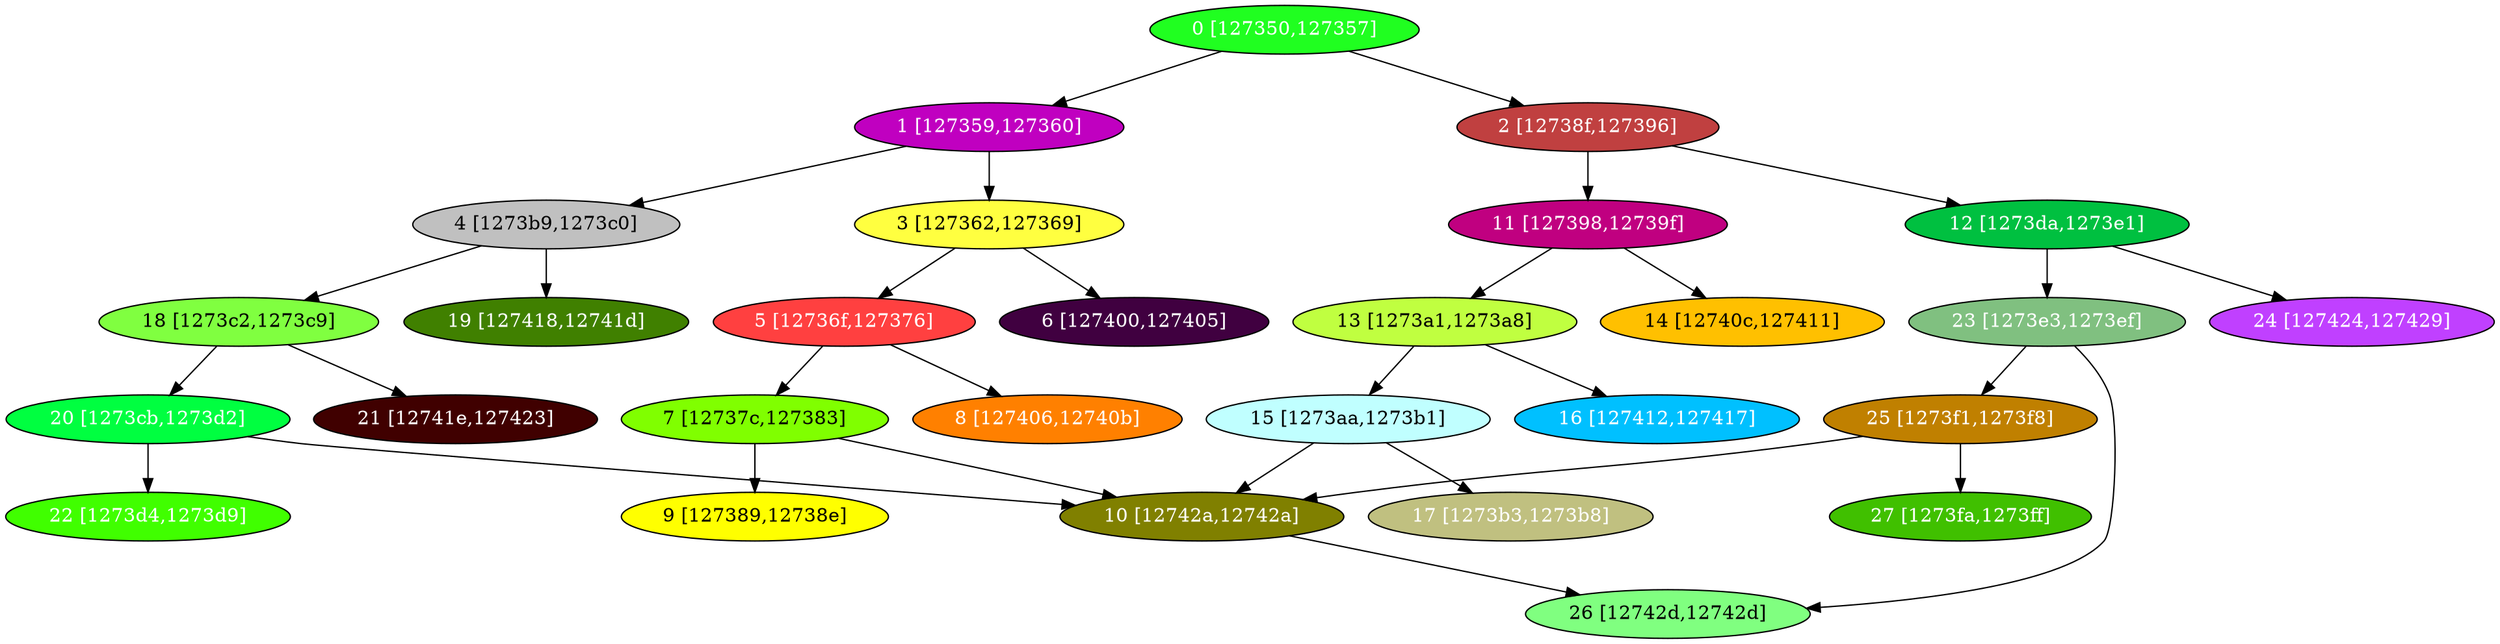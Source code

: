 diGraph libnss3{
	libnss3_0  [style=filled fillcolor="#20FF20" fontcolor="#ffffff" shape=oval label="0 [127350,127357]"]
	libnss3_1  [style=filled fillcolor="#C000C0" fontcolor="#ffffff" shape=oval label="1 [127359,127360]"]
	libnss3_2  [style=filled fillcolor="#C04040" fontcolor="#ffffff" shape=oval label="2 [12738f,127396]"]
	libnss3_3  [style=filled fillcolor="#FFFF40" fontcolor="#000000" shape=oval label="3 [127362,127369]"]
	libnss3_4  [style=filled fillcolor="#C0C0C0" fontcolor="#000000" shape=oval label="4 [1273b9,1273c0]"]
	libnss3_5  [style=filled fillcolor="#FF4040" fontcolor="#ffffff" shape=oval label="5 [12736f,127376]"]
	libnss3_6  [style=filled fillcolor="#400040" fontcolor="#ffffff" shape=oval label="6 [127400,127405]"]
	libnss3_7  [style=filled fillcolor="#80FF00" fontcolor="#000000" shape=oval label="7 [12737c,127383]"]
	libnss3_8  [style=filled fillcolor="#FF8000" fontcolor="#ffffff" shape=oval label="8 [127406,12740b]"]
	libnss3_9  [style=filled fillcolor="#FFFF00" fontcolor="#000000" shape=oval label="9 [127389,12738e]"]
	libnss3_a  [style=filled fillcolor="#808000" fontcolor="#ffffff" shape=oval label="10 [12742a,12742a]"]
	libnss3_b  [style=filled fillcolor="#C00080" fontcolor="#ffffff" shape=oval label="11 [127398,12739f]"]
	libnss3_c  [style=filled fillcolor="#00C040" fontcolor="#ffffff" shape=oval label="12 [1273da,1273e1]"]
	libnss3_d  [style=filled fillcolor="#C0FF40" fontcolor="#000000" shape=oval label="13 [1273a1,1273a8]"]
	libnss3_e  [style=filled fillcolor="#FFC000" fontcolor="#000000" shape=oval label="14 [12740c,127411]"]
	libnss3_f  [style=filled fillcolor="#C0FFFF" fontcolor="#000000" shape=oval label="15 [1273aa,1273b1]"]
	libnss3_10  [style=filled fillcolor="#00C0FF" fontcolor="#ffffff" shape=oval label="16 [127412,127417]"]
	libnss3_11  [style=filled fillcolor="#C0C080" fontcolor="#ffffff" shape=oval label="17 [1273b3,1273b8]"]
	libnss3_12  [style=filled fillcolor="#80FF40" fontcolor="#000000" shape=oval label="18 [1273c2,1273c9]"]
	libnss3_13  [style=filled fillcolor="#408000" fontcolor="#ffffff" shape=oval label="19 [127418,12741d]"]
	libnss3_14  [style=filled fillcolor="#00FF40" fontcolor="#ffffff" shape=oval label="20 [1273cb,1273d2]"]
	libnss3_15  [style=filled fillcolor="#400000" fontcolor="#ffffff" shape=oval label="21 [12741e,127423]"]
	libnss3_16  [style=filled fillcolor="#40FF00" fontcolor="#ffffff" shape=oval label="22 [1273d4,1273d9]"]
	libnss3_17  [style=filled fillcolor="#80C080" fontcolor="#ffffff" shape=oval label="23 [1273e3,1273ef]"]
	libnss3_18  [style=filled fillcolor="#C040FF" fontcolor="#ffffff" shape=oval label="24 [127424,127429]"]
	libnss3_19  [style=filled fillcolor="#C08000" fontcolor="#ffffff" shape=oval label="25 [1273f1,1273f8]"]
	libnss3_1a  [style=filled fillcolor="#80FF80" fontcolor="#000000" shape=oval label="26 [12742d,12742d]"]
	libnss3_1b  [style=filled fillcolor="#40C000" fontcolor="#ffffff" shape=oval label="27 [1273fa,1273ff]"]

	libnss3_0 -> libnss3_1
	libnss3_0 -> libnss3_2
	libnss3_1 -> libnss3_3
	libnss3_1 -> libnss3_4
	libnss3_2 -> libnss3_b
	libnss3_2 -> libnss3_c
	libnss3_3 -> libnss3_5
	libnss3_3 -> libnss3_6
	libnss3_4 -> libnss3_12
	libnss3_4 -> libnss3_13
	libnss3_5 -> libnss3_7
	libnss3_5 -> libnss3_8
	libnss3_7 -> libnss3_9
	libnss3_7 -> libnss3_a
	libnss3_a -> libnss3_1a
	libnss3_b -> libnss3_d
	libnss3_b -> libnss3_e
	libnss3_c -> libnss3_17
	libnss3_c -> libnss3_18
	libnss3_d -> libnss3_f
	libnss3_d -> libnss3_10
	libnss3_f -> libnss3_a
	libnss3_f -> libnss3_11
	libnss3_12 -> libnss3_14
	libnss3_12 -> libnss3_15
	libnss3_14 -> libnss3_a
	libnss3_14 -> libnss3_16
	libnss3_17 -> libnss3_19
	libnss3_17 -> libnss3_1a
	libnss3_19 -> libnss3_a
	libnss3_19 -> libnss3_1b
}